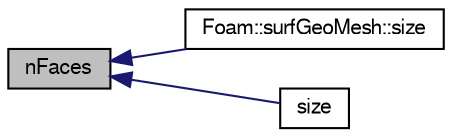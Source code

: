 digraph "nFaces"
{
  bgcolor="transparent";
  edge [fontname="FreeSans",fontsize="10",labelfontname="FreeSans",labelfontsize="10"];
  node [fontname="FreeSans",fontsize="10",shape=record];
  rankdir="LR";
  Node1 [label="nFaces",height=0.2,width=0.4,color="black", fillcolor="grey75", style="filled" fontcolor="black"];
  Node1 -> Node2 [dir="back",color="midnightblue",fontsize="10",style="solid",fontname="FreeSans"];
  Node2 [label="Foam::surfGeoMesh::size",height=0.2,width=0.4,color="black",URL="$a02435.html#a30c5f09e8e3ffeaeda2d140a85e2cdca",tooltip="Return size. "];
  Node1 -> Node3 [dir="back",color="midnightblue",fontsize="10",style="solid",fontname="FreeSans"];
  Node3 [label="size",height=0.2,width=0.4,color="black",URL="$a02436.html#aefe0792b5b0175e6022a92a906fdf053",tooltip="Return number of faces. "];
}
